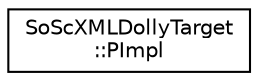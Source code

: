 digraph "Graphical Class Hierarchy"
{
 // LATEX_PDF_SIZE
  edge [fontname="Helvetica",fontsize="10",labelfontname="Helvetica",labelfontsize="10"];
  node [fontname="Helvetica",fontsize="10",shape=record];
  rankdir="LR";
  Node0 [label="SoScXMLDollyTarget\l::PImpl",height=0.2,width=0.4,color="black", fillcolor="white", style="filled",URL="$classSoScXMLDollyTarget_1_1PImpl.html",tooltip=" "];
}
